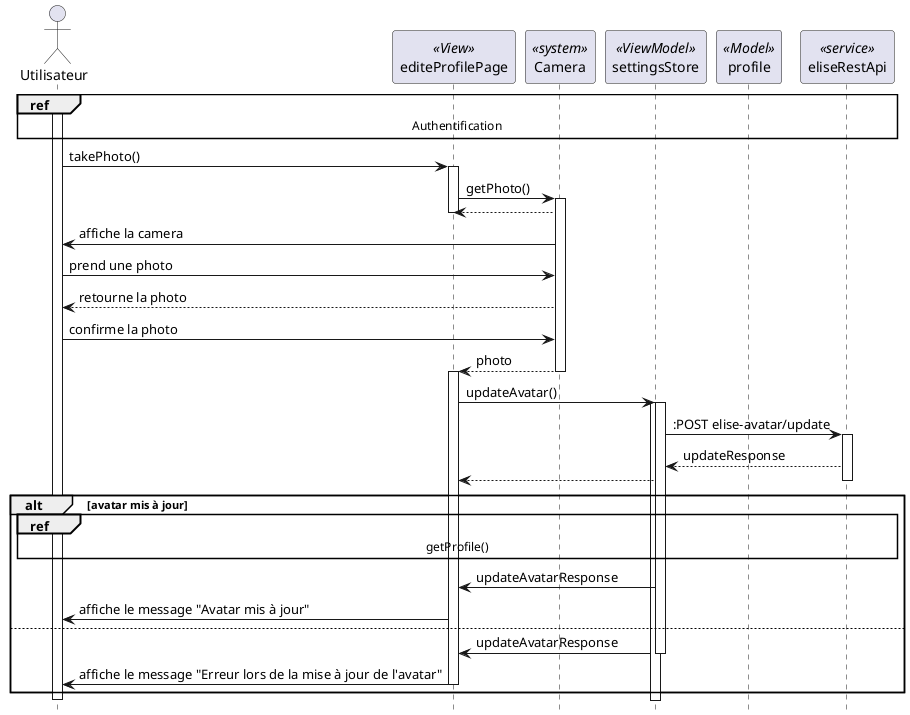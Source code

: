 @startuml sequence_annuler_absence

hide footbox


actor "Utilisateur" as user
participant "editeProfilePage" as editeProfilePage << View >>
participant "Camera" as camera << system >>
participant "settingsStore" as settingsStore << ViewModel >>
participant "profile" as profile << Model >>
participant "eliseRestApi" as eliseRestApi << service >>

ref over user,editeProfilePage,eliseRestApi,profile,settingsStore : Authentification

activate user
user -> editeProfilePage : takePhoto()
activate editeProfilePage
editeProfilePage -> camera : getPhoto()
activate camera
camera --> editeProfilePage 
deactivate editeProfilePage
camera -> user : affiche la camera
user -> camera : prend une photo
camera --> user : retourne la photo
user -> camera : confirme la photo
camera --> editeProfilePage : photo
deactivate camera
activate editeProfilePage
editeProfilePage -> settingsStore : updateAvatar()
activate settingsStore
activate settingsStore
settingsStore -> eliseRestApi : :POST elise-avatar/update 
activate eliseRestApi
eliseRestApi --> settingsStore : updateResponse
settingsStore --> editeProfilePage 
deactivate eliseRestApi
alt avatar mis à jour
ref over user,editeProfilePage,eliseRestApi,profile : getProfile()
settingsStore -> editeProfilePage : updateAvatarResponse
editeProfilePage -> user : affiche le message "Avatar mis à jour"
else
settingsStore -> editeProfilePage : updateAvatarResponse
deactivate settingsStore
editeProfilePage -> user : affiche le message "Erreur lors de la mise à jour de l'avatar"
deactivate editeProfilePage
end
deactivate user
 